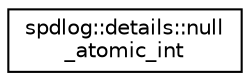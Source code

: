 digraph "Graphical Class Hierarchy"
{
  edge [fontname="Helvetica",fontsize="10",labelfontname="Helvetica",labelfontsize="10"];
  node [fontname="Helvetica",fontsize="10",shape=record];
  rankdir="LR";
  Node1 [label="spdlog::details::null\l_atomic_int",height=0.2,width=0.4,color="black", fillcolor="white", style="filled",URL="$structspdlog_1_1details_1_1null__atomic__int.html"];
}
